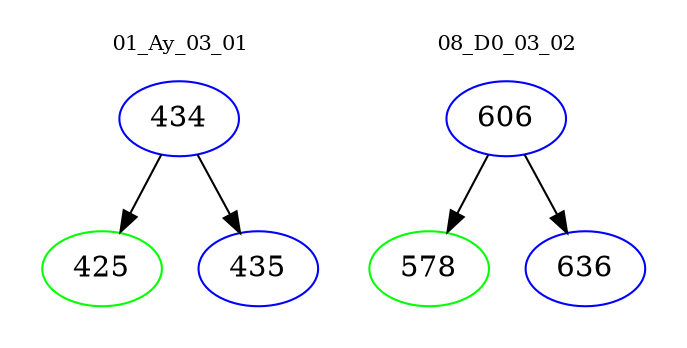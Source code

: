 digraph{
subgraph cluster_0 {
color = white
label = "01_Ay_03_01";
fontsize=10;
T0_434 [label="434", color="blue"]
T0_434 -> T0_425 [color="black"]
T0_425 [label="425", color="green"]
T0_434 -> T0_435 [color="black"]
T0_435 [label="435", color="blue"]
}
subgraph cluster_1 {
color = white
label = "08_D0_03_02";
fontsize=10;
T1_606 [label="606", color="blue"]
T1_606 -> T1_578 [color="black"]
T1_578 [label="578", color="green"]
T1_606 -> T1_636 [color="black"]
T1_636 [label="636", color="blue"]
}
}

